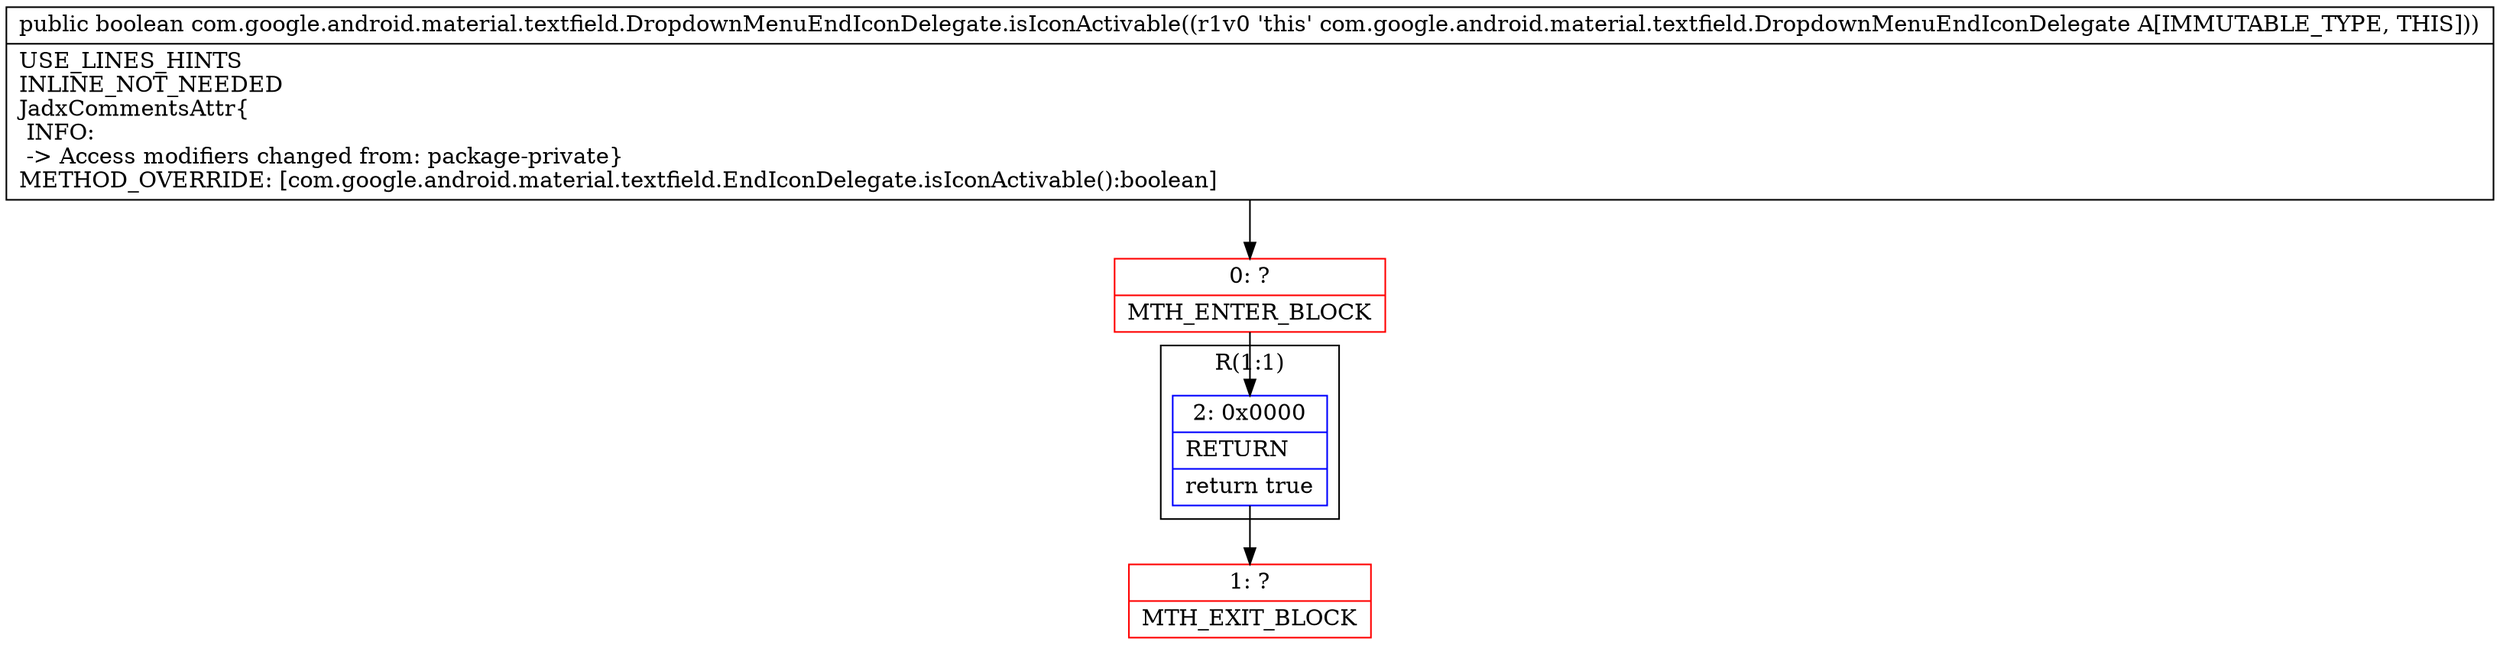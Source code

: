 digraph "CFG forcom.google.android.material.textfield.DropdownMenuEndIconDelegate.isIconActivable()Z" {
subgraph cluster_Region_1468329347 {
label = "R(1:1)";
node [shape=record,color=blue];
Node_2 [shape=record,label="{2\:\ 0x0000|RETURN\l|return true\l}"];
}
Node_0 [shape=record,color=red,label="{0\:\ ?|MTH_ENTER_BLOCK\l}"];
Node_1 [shape=record,color=red,label="{1\:\ ?|MTH_EXIT_BLOCK\l}"];
MethodNode[shape=record,label="{public boolean com.google.android.material.textfield.DropdownMenuEndIconDelegate.isIconActivable((r1v0 'this' com.google.android.material.textfield.DropdownMenuEndIconDelegate A[IMMUTABLE_TYPE, THIS]))  | USE_LINES_HINTS\lINLINE_NOT_NEEDED\lJadxCommentsAttr\{\l INFO: \l \-\> Access modifiers changed from: package\-private\}\lMETHOD_OVERRIDE: [com.google.android.material.textfield.EndIconDelegate.isIconActivable():boolean]\l}"];
MethodNode -> Node_0;Node_2 -> Node_1;
Node_0 -> Node_2;
}

